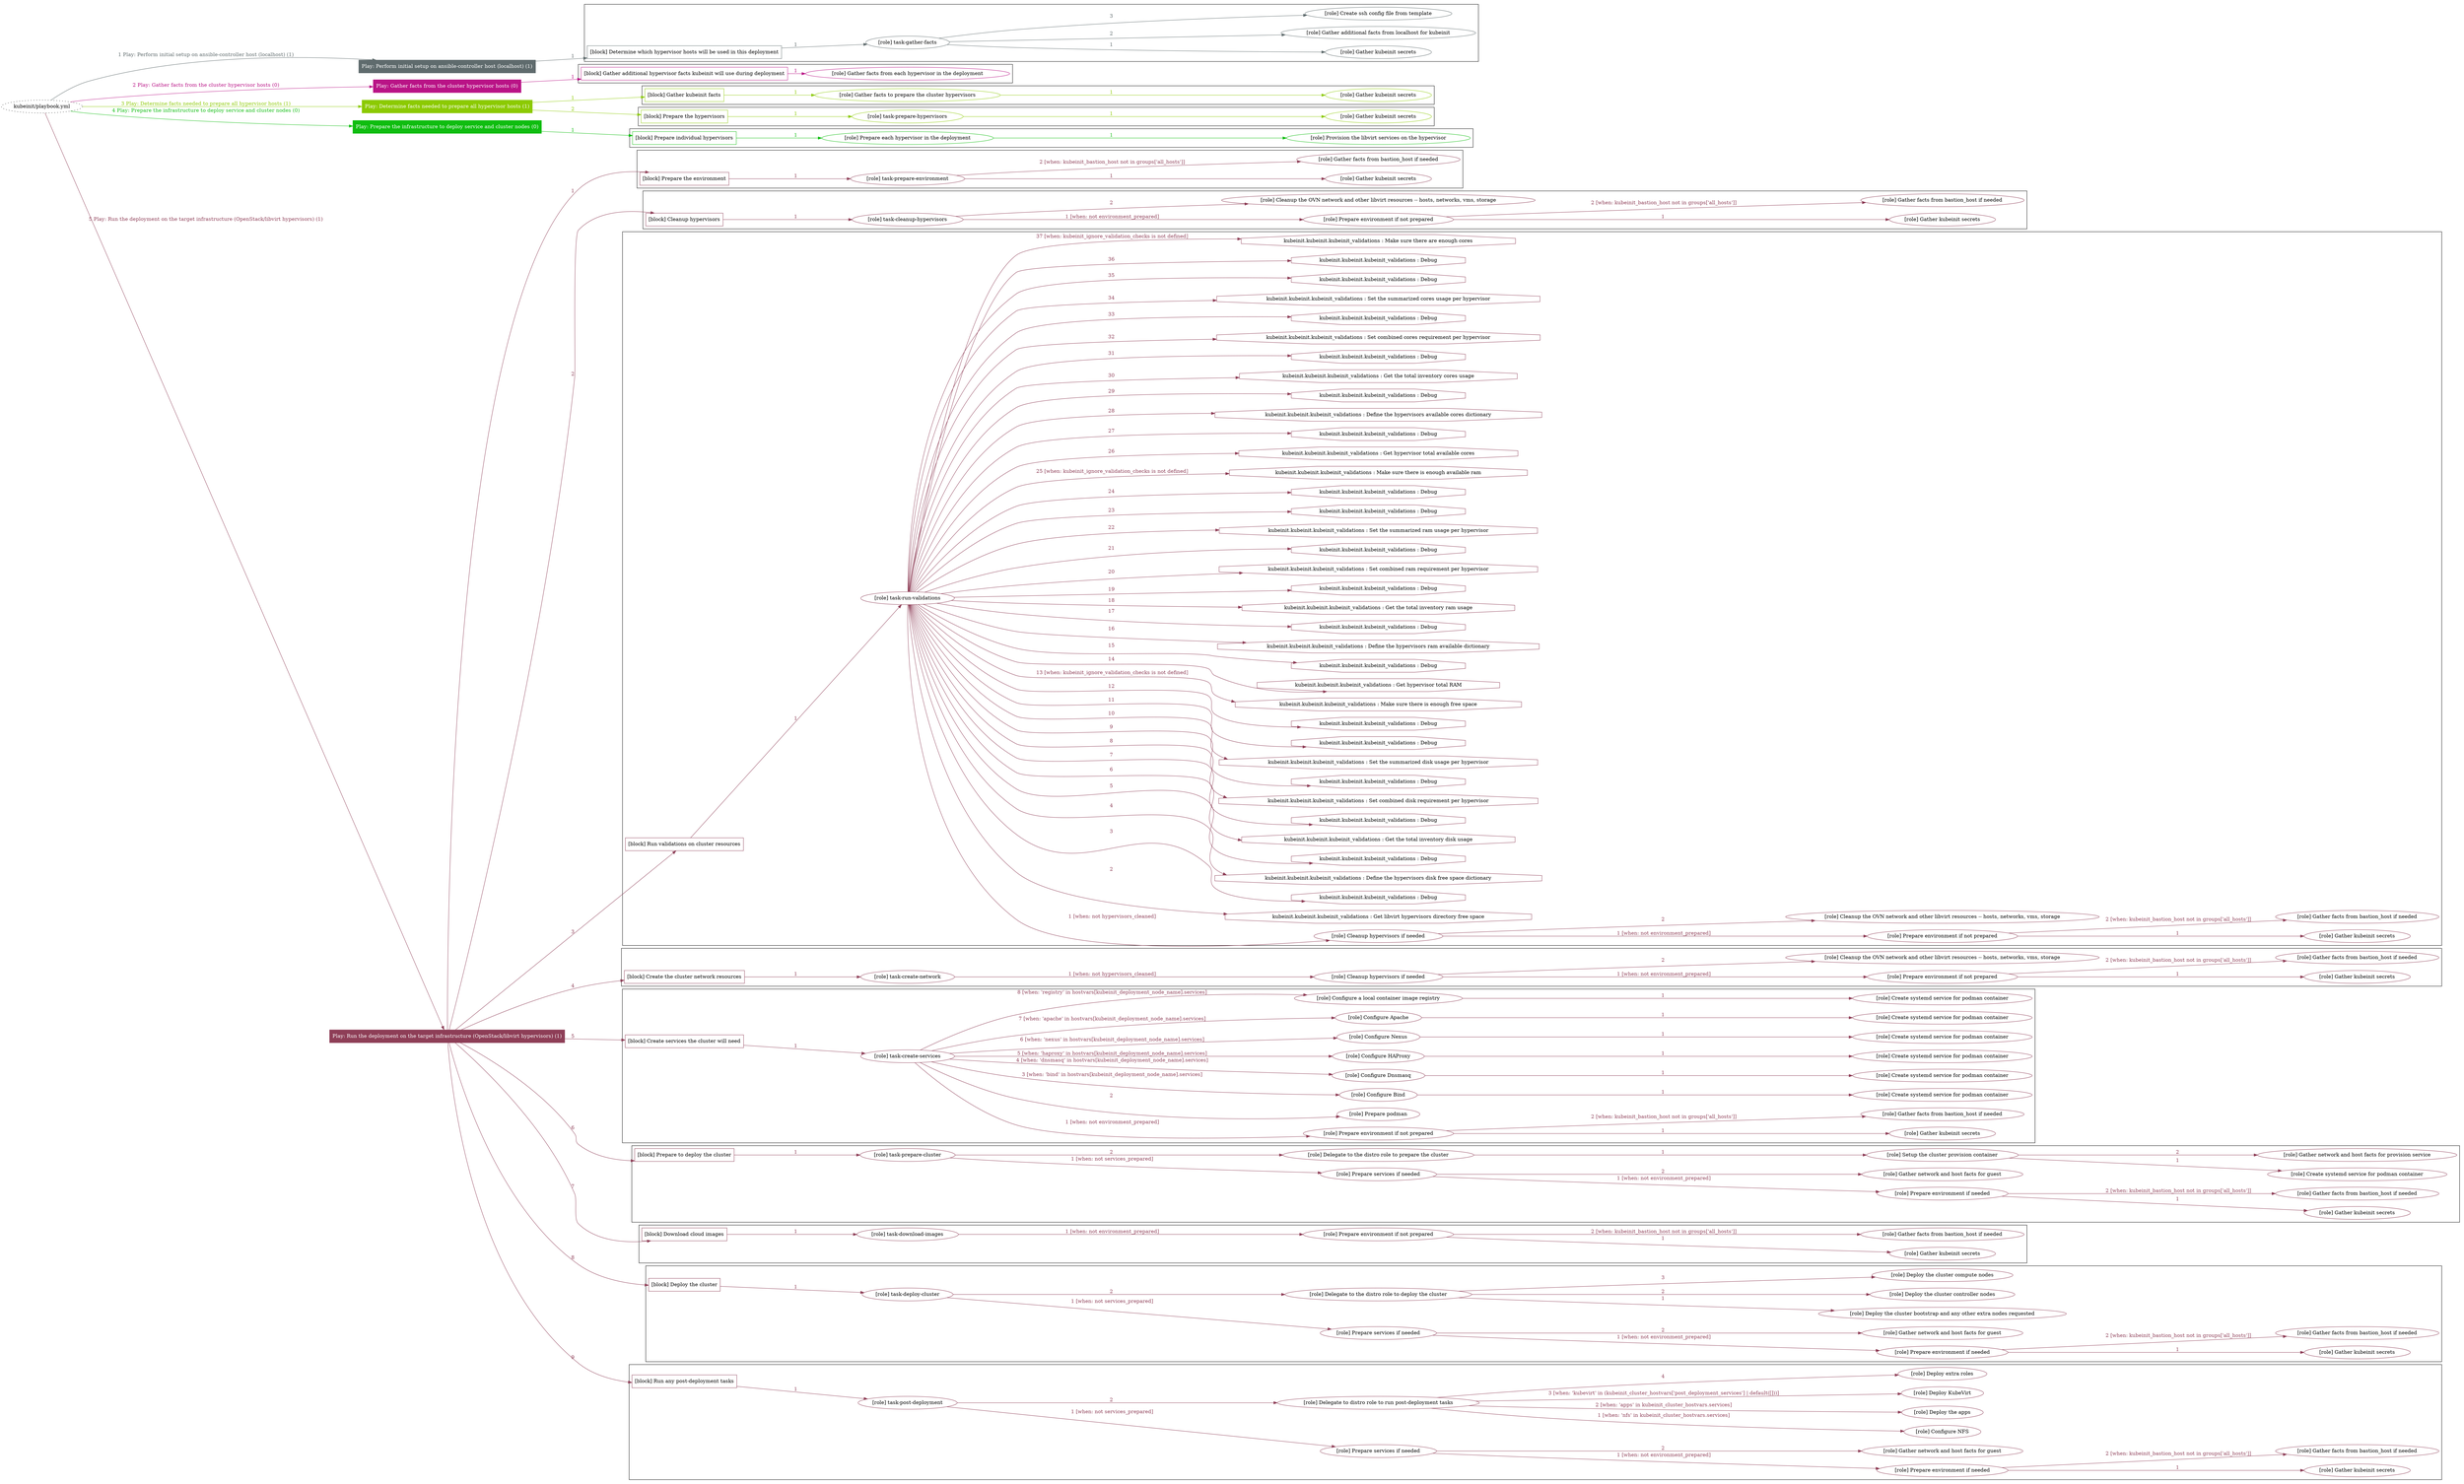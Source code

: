 digraph {
	graph [concentrate=true ordering=in rankdir=LR ratio=fill]
	edge [esep=5 sep=10]
	"kubeinit/playbook.yml" [URL="/home/runner/work/kubeinit/kubeinit/kubeinit/playbook.yml" id=playbook_2dd165bc style=dotted]
	"kubeinit/playbook.yml" -> play_09be34d1 [label="1 Play: Perform initial setup on ansible-controller host (localhost) (1)" color="#5f6b6d" fontcolor="#5f6b6d" id=edge_play_09be34d1 labeltooltip="1 Play: Perform initial setup on ansible-controller host (localhost) (1)" tooltip="1 Play: Perform initial setup on ansible-controller host (localhost) (1)"]
	subgraph "Play: Perform initial setup on ansible-controller host (localhost) (1)" {
		play_09be34d1 [label="Play: Perform initial setup on ansible-controller host (localhost) (1)" URL="/home/runner/work/kubeinit/kubeinit/kubeinit/playbook.yml" color="#5f6b6d" fontcolor="#ffffff" id=play_09be34d1 shape=box style=filled tooltip=localhost]
		play_09be34d1 -> block_0e9e6bdc [label=1 color="#5f6b6d" fontcolor="#5f6b6d" id=edge_block_0e9e6bdc labeltooltip=1 tooltip=1]
		subgraph cluster_block_0e9e6bdc {
			block_0e9e6bdc [label="[block] Determine which hypervisor hosts will be used in this deployment" URL="/home/runner/work/kubeinit/kubeinit/kubeinit/playbook.yml" color="#5f6b6d" id=block_0e9e6bdc labeltooltip="Determine which hypervisor hosts will be used in this deployment" shape=box tooltip="Determine which hypervisor hosts will be used in this deployment"]
			block_0e9e6bdc -> role_71e6587d [label="1 " color="#5f6b6d" fontcolor="#5f6b6d" id=edge_role_71e6587d labeltooltip="1 " tooltip="1 "]
			subgraph "task-gather-facts" {
				role_71e6587d [label="[role] task-gather-facts" URL="/home/runner/work/kubeinit/kubeinit/kubeinit/playbook.yml" color="#5f6b6d" id=role_71e6587d tooltip="task-gather-facts"]
				role_71e6587d -> role_fed2405b [label="1 " color="#5f6b6d" fontcolor="#5f6b6d" id=edge_role_fed2405b labeltooltip="1 " tooltip="1 "]
				subgraph "Gather kubeinit secrets" {
					role_fed2405b [label="[role] Gather kubeinit secrets" URL="/home/runner/.ansible/collections/ansible_collections/kubeinit/kubeinit/roles/kubeinit_prepare/tasks/build_hypervisors_group.yml" color="#5f6b6d" id=role_fed2405b tooltip="Gather kubeinit secrets"]
				}
				role_71e6587d -> role_7e1f560c [label="2 " color="#5f6b6d" fontcolor="#5f6b6d" id=edge_role_7e1f560c labeltooltip="2 " tooltip="2 "]
				subgraph "Gather additional facts from localhost for kubeinit" {
					role_7e1f560c [label="[role] Gather additional facts from localhost for kubeinit" URL="/home/runner/.ansible/collections/ansible_collections/kubeinit/kubeinit/roles/kubeinit_prepare/tasks/build_hypervisors_group.yml" color="#5f6b6d" id=role_7e1f560c tooltip="Gather additional facts from localhost for kubeinit"]
				}
				role_71e6587d -> role_efa4bb7e [label="3 " color="#5f6b6d" fontcolor="#5f6b6d" id=edge_role_efa4bb7e labeltooltip="3 " tooltip="3 "]
				subgraph "Create ssh config file from template" {
					role_efa4bb7e [label="[role] Create ssh config file from template" URL="/home/runner/.ansible/collections/ansible_collections/kubeinit/kubeinit/roles/kubeinit_prepare/tasks/build_hypervisors_group.yml" color="#5f6b6d" id=role_efa4bb7e tooltip="Create ssh config file from template"]
				}
			}
		}
	}
	"kubeinit/playbook.yml" -> play_f27491b9 [label="2 Play: Gather facts from the cluster hypervisor hosts (0)" color="#b91386" fontcolor="#b91386" id=edge_play_f27491b9 labeltooltip="2 Play: Gather facts from the cluster hypervisor hosts (0)" tooltip="2 Play: Gather facts from the cluster hypervisor hosts (0)"]
	subgraph "Play: Gather facts from the cluster hypervisor hosts (0)" {
		play_f27491b9 [label="Play: Gather facts from the cluster hypervisor hosts (0)" URL="/home/runner/work/kubeinit/kubeinit/kubeinit/playbook.yml" color="#b91386" fontcolor="#ffffff" id=play_f27491b9 shape=box style=filled tooltip="Play: Gather facts from the cluster hypervisor hosts (0)"]
		play_f27491b9 -> block_2085ba77 [label=1 color="#b91386" fontcolor="#b91386" id=edge_block_2085ba77 labeltooltip=1 tooltip=1]
		subgraph cluster_block_2085ba77 {
			block_2085ba77 [label="[block] Gather additional hypervisor facts kubeinit will use during deployment" URL="/home/runner/work/kubeinit/kubeinit/kubeinit/playbook.yml" color="#b91386" id=block_2085ba77 labeltooltip="Gather additional hypervisor facts kubeinit will use during deployment" shape=box tooltip="Gather additional hypervisor facts kubeinit will use during deployment"]
			block_2085ba77 -> role_a76f715f [label="1 " color="#b91386" fontcolor="#b91386" id=edge_role_a76f715f labeltooltip="1 " tooltip="1 "]
			subgraph "Gather facts from each hypervisor in the deployment" {
				role_a76f715f [label="[role] Gather facts from each hypervisor in the deployment" URL="/home/runner/work/kubeinit/kubeinit/kubeinit/playbook.yml" color="#b91386" id=role_a76f715f tooltip="Gather facts from each hypervisor in the deployment"]
			}
		}
	}
	"kubeinit/playbook.yml" -> play_a1632e14 [label="3 Play: Determine facts needed to prepare all hypervisor hosts (1)" color="#8cca02" fontcolor="#8cca02" id=edge_play_a1632e14 labeltooltip="3 Play: Determine facts needed to prepare all hypervisor hosts (1)" tooltip="3 Play: Determine facts needed to prepare all hypervisor hosts (1)"]
	subgraph "Play: Determine facts needed to prepare all hypervisor hosts (1)" {
		play_a1632e14 [label="Play: Determine facts needed to prepare all hypervisor hosts (1)" URL="/home/runner/work/kubeinit/kubeinit/kubeinit/playbook.yml" color="#8cca02" fontcolor="#ffffff" id=play_a1632e14 shape=box style=filled tooltip=localhost]
		play_a1632e14 -> block_c61131c4 [label=1 color="#8cca02" fontcolor="#8cca02" id=edge_block_c61131c4 labeltooltip=1 tooltip=1]
		subgraph cluster_block_c61131c4 {
			block_c61131c4 [label="[block] Gather kubeinit facts" URL="/home/runner/work/kubeinit/kubeinit/kubeinit/playbook.yml" color="#8cca02" id=block_c61131c4 labeltooltip="Gather kubeinit facts" shape=box tooltip="Gather kubeinit facts"]
			block_c61131c4 -> role_c1a4edc5 [label="1 " color="#8cca02" fontcolor="#8cca02" id=edge_role_c1a4edc5 labeltooltip="1 " tooltip="1 "]
			subgraph "Gather facts to prepare the cluster hypervisors" {
				role_c1a4edc5 [label="[role] Gather facts to prepare the cluster hypervisors" URL="/home/runner/work/kubeinit/kubeinit/kubeinit/playbook.yml" color="#8cca02" id=role_c1a4edc5 tooltip="Gather facts to prepare the cluster hypervisors"]
				role_c1a4edc5 -> role_f76a4d64 [label="1 " color="#8cca02" fontcolor="#8cca02" id=edge_role_f76a4d64 labeltooltip="1 " tooltip="1 "]
				subgraph "Gather kubeinit secrets" {
					role_f76a4d64 [label="[role] Gather kubeinit secrets" URL="/home/runner/.ansible/collections/ansible_collections/kubeinit/kubeinit/roles/kubeinit_prepare/tasks/gather_kubeinit_facts.yml" color="#8cca02" id=role_f76a4d64 tooltip="Gather kubeinit secrets"]
				}
			}
		}
		play_a1632e14 -> block_3e8dec78 [label=2 color="#8cca02" fontcolor="#8cca02" id=edge_block_3e8dec78 labeltooltip=2 tooltip=2]
		subgraph cluster_block_3e8dec78 {
			block_3e8dec78 [label="[block] Prepare the hypervisors" URL="/home/runner/work/kubeinit/kubeinit/kubeinit/playbook.yml" color="#8cca02" id=block_3e8dec78 labeltooltip="Prepare the hypervisors" shape=box tooltip="Prepare the hypervisors"]
			block_3e8dec78 -> role_c7f32091 [label="1 " color="#8cca02" fontcolor="#8cca02" id=edge_role_c7f32091 labeltooltip="1 " tooltip="1 "]
			subgraph "task-prepare-hypervisors" {
				role_c7f32091 [label="[role] task-prepare-hypervisors" URL="/home/runner/work/kubeinit/kubeinit/kubeinit/playbook.yml" color="#8cca02" id=role_c7f32091 tooltip="task-prepare-hypervisors"]
				role_c7f32091 -> role_0d1cd68d [label="1 " color="#8cca02" fontcolor="#8cca02" id=edge_role_0d1cd68d labeltooltip="1 " tooltip="1 "]
				subgraph "Gather kubeinit secrets" {
					role_0d1cd68d [label="[role] Gather kubeinit secrets" URL="/home/runner/.ansible/collections/ansible_collections/kubeinit/kubeinit/roles/kubeinit_prepare/tasks/gather_kubeinit_facts.yml" color="#8cca02" id=role_0d1cd68d tooltip="Gather kubeinit secrets"]
				}
			}
		}
	}
	"kubeinit/playbook.yml" -> play_10425934 [label="4 Play: Prepare the infrastructure to deploy service and cluster nodes (0)" color="#0fbd10" fontcolor="#0fbd10" id=edge_play_10425934 labeltooltip="4 Play: Prepare the infrastructure to deploy service and cluster nodes (0)" tooltip="4 Play: Prepare the infrastructure to deploy service and cluster nodes (0)"]
	subgraph "Play: Prepare the infrastructure to deploy service and cluster nodes (0)" {
		play_10425934 [label="Play: Prepare the infrastructure to deploy service and cluster nodes (0)" URL="/home/runner/work/kubeinit/kubeinit/kubeinit/playbook.yml" color="#0fbd10" fontcolor="#ffffff" id=play_10425934 shape=box style=filled tooltip="Play: Prepare the infrastructure to deploy service and cluster nodes (0)"]
		play_10425934 -> block_32609ee1 [label=1 color="#0fbd10" fontcolor="#0fbd10" id=edge_block_32609ee1 labeltooltip=1 tooltip=1]
		subgraph cluster_block_32609ee1 {
			block_32609ee1 [label="[block] Prepare individual hypervisors" URL="/home/runner/work/kubeinit/kubeinit/kubeinit/playbook.yml" color="#0fbd10" id=block_32609ee1 labeltooltip="Prepare individual hypervisors" shape=box tooltip="Prepare individual hypervisors"]
			block_32609ee1 -> role_9743de50 [label="1 " color="#0fbd10" fontcolor="#0fbd10" id=edge_role_9743de50 labeltooltip="1 " tooltip="1 "]
			subgraph "Prepare each hypervisor in the deployment" {
				role_9743de50 [label="[role] Prepare each hypervisor in the deployment" URL="/home/runner/work/kubeinit/kubeinit/kubeinit/playbook.yml" color="#0fbd10" id=role_9743de50 tooltip="Prepare each hypervisor in the deployment"]
				role_9743de50 -> role_3d0dd1fd [label="1 " color="#0fbd10" fontcolor="#0fbd10" id=edge_role_3d0dd1fd labeltooltip="1 " tooltip="1 "]
				subgraph "Provision the libvirt services on the hypervisor" {
					role_3d0dd1fd [label="[role] Provision the libvirt services on the hypervisor" URL="/home/runner/.ansible/collections/ansible_collections/kubeinit/kubeinit/roles/kubeinit_prepare/tasks/prepare_hypervisor.yml" color="#0fbd10" id=role_3d0dd1fd tooltip="Provision the libvirt services on the hypervisor"]
				}
			}
		}
	}
	"kubeinit/playbook.yml" -> play_c88c1103 [label="5 Play: Run the deployment on the target infrastructure (OpenStack/libvirt hypervisors) (1)" color="#8e3e57" fontcolor="#8e3e57" id=edge_play_c88c1103 labeltooltip="5 Play: Run the deployment on the target infrastructure (OpenStack/libvirt hypervisors) (1)" tooltip="5 Play: Run the deployment on the target infrastructure (OpenStack/libvirt hypervisors) (1)"]
	subgraph "Play: Run the deployment on the target infrastructure (OpenStack/libvirt hypervisors) (1)" {
		play_c88c1103 [label="Play: Run the deployment on the target infrastructure (OpenStack/libvirt hypervisors) (1)" URL="/home/runner/work/kubeinit/kubeinit/kubeinit/playbook.yml" color="#8e3e57" fontcolor="#ffffff" id=play_c88c1103 shape=box style=filled tooltip=localhost]
		play_c88c1103 -> block_6150af57 [label=1 color="#8e3e57" fontcolor="#8e3e57" id=edge_block_6150af57 labeltooltip=1 tooltip=1]
		subgraph cluster_block_6150af57 {
			block_6150af57 [label="[block] Prepare the environment" URL="/home/runner/work/kubeinit/kubeinit/kubeinit/playbook.yml" color="#8e3e57" id=block_6150af57 labeltooltip="Prepare the environment" shape=box tooltip="Prepare the environment"]
			block_6150af57 -> role_ee9f3530 [label="1 " color="#8e3e57" fontcolor="#8e3e57" id=edge_role_ee9f3530 labeltooltip="1 " tooltip="1 "]
			subgraph "task-prepare-environment" {
				role_ee9f3530 [label="[role] task-prepare-environment" URL="/home/runner/work/kubeinit/kubeinit/kubeinit/playbook.yml" color="#8e3e57" id=role_ee9f3530 tooltip="task-prepare-environment"]
				role_ee9f3530 -> role_c99d2a27 [label="1 " color="#8e3e57" fontcolor="#8e3e57" id=edge_role_c99d2a27 labeltooltip="1 " tooltip="1 "]
				subgraph "Gather kubeinit secrets" {
					role_c99d2a27 [label="[role] Gather kubeinit secrets" URL="/home/runner/.ansible/collections/ansible_collections/kubeinit/kubeinit/roles/kubeinit_prepare/tasks/gather_kubeinit_facts.yml" color="#8e3e57" id=role_c99d2a27 tooltip="Gather kubeinit secrets"]
				}
				role_ee9f3530 -> role_438f6112 [label="2 [when: kubeinit_bastion_host not in groups['all_hosts']]" color="#8e3e57" fontcolor="#8e3e57" id=edge_role_438f6112 labeltooltip="2 [when: kubeinit_bastion_host not in groups['all_hosts']]" tooltip="2 [when: kubeinit_bastion_host not in groups['all_hosts']]"]
				subgraph "Gather facts from bastion_host if needed" {
					role_438f6112 [label="[role] Gather facts from bastion_host if needed" URL="/home/runner/.ansible/collections/ansible_collections/kubeinit/kubeinit/roles/kubeinit_prepare/tasks/main.yml" color="#8e3e57" id=role_438f6112 tooltip="Gather facts from bastion_host if needed"]
				}
			}
		}
		play_c88c1103 -> block_8f39f06d [label=2 color="#8e3e57" fontcolor="#8e3e57" id=edge_block_8f39f06d labeltooltip=2 tooltip=2]
		subgraph cluster_block_8f39f06d {
			block_8f39f06d [label="[block] Cleanup hypervisors" URL="/home/runner/work/kubeinit/kubeinit/kubeinit/playbook.yml" color="#8e3e57" id=block_8f39f06d labeltooltip="Cleanup hypervisors" shape=box tooltip="Cleanup hypervisors"]
			block_8f39f06d -> role_6ffa3ef0 [label="1 " color="#8e3e57" fontcolor="#8e3e57" id=edge_role_6ffa3ef0 labeltooltip="1 " tooltip="1 "]
			subgraph "task-cleanup-hypervisors" {
				role_6ffa3ef0 [label="[role] task-cleanup-hypervisors" URL="/home/runner/work/kubeinit/kubeinit/kubeinit/playbook.yml" color="#8e3e57" id=role_6ffa3ef0 tooltip="task-cleanup-hypervisors"]
				role_6ffa3ef0 -> role_68b4a76c [label="1 [when: not environment_prepared]" color="#8e3e57" fontcolor="#8e3e57" id=edge_role_68b4a76c labeltooltip="1 [when: not environment_prepared]" tooltip="1 [when: not environment_prepared]"]
				subgraph "Prepare environment if not prepared" {
					role_68b4a76c [label="[role] Prepare environment if not prepared" URL="/home/runner/.ansible/collections/ansible_collections/kubeinit/kubeinit/roles/kubeinit_libvirt/tasks/cleanup_hypervisors.yml" color="#8e3e57" id=role_68b4a76c tooltip="Prepare environment if not prepared"]
					role_68b4a76c -> role_0b345853 [label="1 " color="#8e3e57" fontcolor="#8e3e57" id=edge_role_0b345853 labeltooltip="1 " tooltip="1 "]
					subgraph "Gather kubeinit secrets" {
						role_0b345853 [label="[role] Gather kubeinit secrets" URL="/home/runner/.ansible/collections/ansible_collections/kubeinit/kubeinit/roles/kubeinit_prepare/tasks/gather_kubeinit_facts.yml" color="#8e3e57" id=role_0b345853 tooltip="Gather kubeinit secrets"]
					}
					role_68b4a76c -> role_98a6207f [label="2 [when: kubeinit_bastion_host not in groups['all_hosts']]" color="#8e3e57" fontcolor="#8e3e57" id=edge_role_98a6207f labeltooltip="2 [when: kubeinit_bastion_host not in groups['all_hosts']]" tooltip="2 [when: kubeinit_bastion_host not in groups['all_hosts']]"]
					subgraph "Gather facts from bastion_host if needed" {
						role_98a6207f [label="[role] Gather facts from bastion_host if needed" URL="/home/runner/.ansible/collections/ansible_collections/kubeinit/kubeinit/roles/kubeinit_prepare/tasks/main.yml" color="#8e3e57" id=role_98a6207f tooltip="Gather facts from bastion_host if needed"]
					}
				}
				role_6ffa3ef0 -> role_9013a746 [label="2 " color="#8e3e57" fontcolor="#8e3e57" id=edge_role_9013a746 labeltooltip="2 " tooltip="2 "]
				subgraph "Cleanup the OVN network and other libvirt resources -- hosts, networks, vms, storage" {
					role_9013a746 [label="[role] Cleanup the OVN network and other libvirt resources -- hosts, networks, vms, storage" URL="/home/runner/.ansible/collections/ansible_collections/kubeinit/kubeinit/roles/kubeinit_libvirt/tasks/cleanup_hypervisors.yml" color="#8e3e57" id=role_9013a746 tooltip="Cleanup the OVN network and other libvirt resources -- hosts, networks, vms, storage"]
				}
			}
		}
		play_c88c1103 -> block_5d18aa8c [label=3 color="#8e3e57" fontcolor="#8e3e57" id=edge_block_5d18aa8c labeltooltip=3 tooltip=3]
		subgraph cluster_block_5d18aa8c {
			block_5d18aa8c [label="[block] Run validations on cluster resources" URL="/home/runner/work/kubeinit/kubeinit/kubeinit/playbook.yml" color="#8e3e57" id=block_5d18aa8c labeltooltip="Run validations on cluster resources" shape=box tooltip="Run validations on cluster resources"]
			block_5d18aa8c -> role_58a43db2 [label="1 " color="#8e3e57" fontcolor="#8e3e57" id=edge_role_58a43db2 labeltooltip="1 " tooltip="1 "]
			subgraph "task-run-validations" {
				role_58a43db2 [label="[role] task-run-validations" URL="/home/runner/work/kubeinit/kubeinit/kubeinit/playbook.yml" color="#8e3e57" id=role_58a43db2 tooltip="task-run-validations"]
				role_58a43db2 -> role_be3f2d24 [label="1 [when: not hypervisors_cleaned]" color="#8e3e57" fontcolor="#8e3e57" id=edge_role_be3f2d24 labeltooltip="1 [when: not hypervisors_cleaned]" tooltip="1 [when: not hypervisors_cleaned]"]
				subgraph "Cleanup hypervisors if needed" {
					role_be3f2d24 [label="[role] Cleanup hypervisors if needed" URL="/home/runner/.ansible/collections/ansible_collections/kubeinit/kubeinit/roles/kubeinit_validations/tasks/main.yml" color="#8e3e57" id=role_be3f2d24 tooltip="Cleanup hypervisors if needed"]
					role_be3f2d24 -> role_ed138579 [label="1 [when: not environment_prepared]" color="#8e3e57" fontcolor="#8e3e57" id=edge_role_ed138579 labeltooltip="1 [when: not environment_prepared]" tooltip="1 [when: not environment_prepared]"]
					subgraph "Prepare environment if not prepared" {
						role_ed138579 [label="[role] Prepare environment if not prepared" URL="/home/runner/.ansible/collections/ansible_collections/kubeinit/kubeinit/roles/kubeinit_libvirt/tasks/cleanup_hypervisors.yml" color="#8e3e57" id=role_ed138579 tooltip="Prepare environment if not prepared"]
						role_ed138579 -> role_f0af697e [label="1 " color="#8e3e57" fontcolor="#8e3e57" id=edge_role_f0af697e labeltooltip="1 " tooltip="1 "]
						subgraph "Gather kubeinit secrets" {
							role_f0af697e [label="[role] Gather kubeinit secrets" URL="/home/runner/.ansible/collections/ansible_collections/kubeinit/kubeinit/roles/kubeinit_prepare/tasks/gather_kubeinit_facts.yml" color="#8e3e57" id=role_f0af697e tooltip="Gather kubeinit secrets"]
						}
						role_ed138579 -> role_a8eac2be [label="2 [when: kubeinit_bastion_host not in groups['all_hosts']]" color="#8e3e57" fontcolor="#8e3e57" id=edge_role_a8eac2be labeltooltip="2 [when: kubeinit_bastion_host not in groups['all_hosts']]" tooltip="2 [when: kubeinit_bastion_host not in groups['all_hosts']]"]
						subgraph "Gather facts from bastion_host if needed" {
							role_a8eac2be [label="[role] Gather facts from bastion_host if needed" URL="/home/runner/.ansible/collections/ansible_collections/kubeinit/kubeinit/roles/kubeinit_prepare/tasks/main.yml" color="#8e3e57" id=role_a8eac2be tooltip="Gather facts from bastion_host if needed"]
						}
					}
					role_be3f2d24 -> role_e8ee340f [label="2 " color="#8e3e57" fontcolor="#8e3e57" id=edge_role_e8ee340f labeltooltip="2 " tooltip="2 "]
					subgraph "Cleanup the OVN network and other libvirt resources -- hosts, networks, vms, storage" {
						role_e8ee340f [label="[role] Cleanup the OVN network and other libvirt resources -- hosts, networks, vms, storage" URL="/home/runner/.ansible/collections/ansible_collections/kubeinit/kubeinit/roles/kubeinit_libvirt/tasks/cleanup_hypervisors.yml" color="#8e3e57" id=role_e8ee340f tooltip="Cleanup the OVN network and other libvirt resources -- hosts, networks, vms, storage"]
					}
				}
				task_c7a0b4c3 [label="kubeinit.kubeinit.kubeinit_validations : Get libvirt hypervisors directory free space" URL="/home/runner/.ansible/collections/ansible_collections/kubeinit/kubeinit/roles/kubeinit_validations/tasks/10_libvirt_free_space.yml" color="#8e3e57" id=task_c7a0b4c3 shape=octagon tooltip="kubeinit.kubeinit.kubeinit_validations : Get libvirt hypervisors directory free space"]
				role_58a43db2 -> task_c7a0b4c3 [label="2 " color="#8e3e57" fontcolor="#8e3e57" id=edge_task_c7a0b4c3 labeltooltip="2 " tooltip="2 "]
				task_632dc47c [label="kubeinit.kubeinit.kubeinit_validations : Debug" URL="/home/runner/.ansible/collections/ansible_collections/kubeinit/kubeinit/roles/kubeinit_validations/tasks/10_libvirt_free_space.yml" color="#8e3e57" id=task_632dc47c shape=octagon tooltip="kubeinit.kubeinit.kubeinit_validations : Debug"]
				role_58a43db2 -> task_632dc47c [label="3 " color="#8e3e57" fontcolor="#8e3e57" id=edge_task_632dc47c labeltooltip="3 " tooltip="3 "]
				task_3a36aa00 [label="kubeinit.kubeinit.kubeinit_validations : Define the hypervisors disk free space dictionary" URL="/home/runner/.ansible/collections/ansible_collections/kubeinit/kubeinit/roles/kubeinit_validations/tasks/10_libvirt_free_space.yml" color="#8e3e57" id=task_3a36aa00 shape=octagon tooltip="kubeinit.kubeinit.kubeinit_validations : Define the hypervisors disk free space dictionary"]
				role_58a43db2 -> task_3a36aa00 [label="4 " color="#8e3e57" fontcolor="#8e3e57" id=edge_task_3a36aa00 labeltooltip="4 " tooltip="4 "]
				task_eb152875 [label="kubeinit.kubeinit.kubeinit_validations : Debug" URL="/home/runner/.ansible/collections/ansible_collections/kubeinit/kubeinit/roles/kubeinit_validations/tasks/10_libvirt_free_space.yml" color="#8e3e57" id=task_eb152875 shape=octagon tooltip="kubeinit.kubeinit.kubeinit_validations : Debug"]
				role_58a43db2 -> task_eb152875 [label="5 " color="#8e3e57" fontcolor="#8e3e57" id=edge_task_eb152875 labeltooltip="5 " tooltip="5 "]
				task_e4bef6bd [label="kubeinit.kubeinit.kubeinit_validations : Get the total inventory disk usage" URL="/home/runner/.ansible/collections/ansible_collections/kubeinit/kubeinit/roles/kubeinit_validations/tasks/10_libvirt_free_space.yml" color="#8e3e57" id=task_e4bef6bd shape=octagon tooltip="kubeinit.kubeinit.kubeinit_validations : Get the total inventory disk usage"]
				role_58a43db2 -> task_e4bef6bd [label="6 " color="#8e3e57" fontcolor="#8e3e57" id=edge_task_e4bef6bd labeltooltip="6 " tooltip="6 "]
				task_d09773a5 [label="kubeinit.kubeinit.kubeinit_validations : Debug" URL="/home/runner/.ansible/collections/ansible_collections/kubeinit/kubeinit/roles/kubeinit_validations/tasks/10_libvirt_free_space.yml" color="#8e3e57" id=task_d09773a5 shape=octagon tooltip="kubeinit.kubeinit.kubeinit_validations : Debug"]
				role_58a43db2 -> task_d09773a5 [label="7 " color="#8e3e57" fontcolor="#8e3e57" id=edge_task_d09773a5 labeltooltip="7 " tooltip="7 "]
				task_df7ec660 [label="kubeinit.kubeinit.kubeinit_validations : Set combined disk requirement per hypervisor" URL="/home/runner/.ansible/collections/ansible_collections/kubeinit/kubeinit/roles/kubeinit_validations/tasks/10_libvirt_free_space.yml" color="#8e3e57" id=task_df7ec660 shape=octagon tooltip="kubeinit.kubeinit.kubeinit_validations : Set combined disk requirement per hypervisor"]
				role_58a43db2 -> task_df7ec660 [label="8 " color="#8e3e57" fontcolor="#8e3e57" id=edge_task_df7ec660 labeltooltip="8 " tooltip="8 "]
				task_03db893f [label="kubeinit.kubeinit.kubeinit_validations : Debug" URL="/home/runner/.ansible/collections/ansible_collections/kubeinit/kubeinit/roles/kubeinit_validations/tasks/10_libvirt_free_space.yml" color="#8e3e57" id=task_03db893f shape=octagon tooltip="kubeinit.kubeinit.kubeinit_validations : Debug"]
				role_58a43db2 -> task_03db893f [label="9 " color="#8e3e57" fontcolor="#8e3e57" id=edge_task_03db893f labeltooltip="9 " tooltip="9 "]
				task_91af9466 [label="kubeinit.kubeinit.kubeinit_validations : Set the summarized disk usage per hypervisor" URL="/home/runner/.ansible/collections/ansible_collections/kubeinit/kubeinit/roles/kubeinit_validations/tasks/10_libvirt_free_space.yml" color="#8e3e57" id=task_91af9466 shape=octagon tooltip="kubeinit.kubeinit.kubeinit_validations : Set the summarized disk usage per hypervisor"]
				role_58a43db2 -> task_91af9466 [label="10 " color="#8e3e57" fontcolor="#8e3e57" id=edge_task_91af9466 labeltooltip="10 " tooltip="10 "]
				task_f3d85abe [label="kubeinit.kubeinit.kubeinit_validations : Debug" URL="/home/runner/.ansible/collections/ansible_collections/kubeinit/kubeinit/roles/kubeinit_validations/tasks/10_libvirt_free_space.yml" color="#8e3e57" id=task_f3d85abe shape=octagon tooltip="kubeinit.kubeinit.kubeinit_validations : Debug"]
				role_58a43db2 -> task_f3d85abe [label="11 " color="#8e3e57" fontcolor="#8e3e57" id=edge_task_f3d85abe labeltooltip="11 " tooltip="11 "]
				task_4801b6bc [label="kubeinit.kubeinit.kubeinit_validations : Debug" URL="/home/runner/.ansible/collections/ansible_collections/kubeinit/kubeinit/roles/kubeinit_validations/tasks/10_libvirt_free_space.yml" color="#8e3e57" id=task_4801b6bc shape=octagon tooltip="kubeinit.kubeinit.kubeinit_validations : Debug"]
				role_58a43db2 -> task_4801b6bc [label="12 " color="#8e3e57" fontcolor="#8e3e57" id=edge_task_4801b6bc labeltooltip="12 " tooltip="12 "]
				task_4c8720aa [label="kubeinit.kubeinit.kubeinit_validations : Make sure there is enough free space" URL="/home/runner/.ansible/collections/ansible_collections/kubeinit/kubeinit/roles/kubeinit_validations/tasks/10_libvirt_free_space.yml" color="#8e3e57" id=task_4c8720aa shape=octagon tooltip="kubeinit.kubeinit.kubeinit_validations : Make sure there is enough free space"]
				role_58a43db2 -> task_4c8720aa [label="13 [when: kubeinit_ignore_validation_checks is not defined]" color="#8e3e57" fontcolor="#8e3e57" id=edge_task_4c8720aa labeltooltip="13 [when: kubeinit_ignore_validation_checks is not defined]" tooltip="13 [when: kubeinit_ignore_validation_checks is not defined]"]
				task_fd56cfc2 [label="kubeinit.kubeinit.kubeinit_validations : Get hypervisor total RAM" URL="/home/runner/.ansible/collections/ansible_collections/kubeinit/kubeinit/roles/kubeinit_validations/tasks/20_libvirt_available_ram.yml" color="#8e3e57" id=task_fd56cfc2 shape=octagon tooltip="kubeinit.kubeinit.kubeinit_validations : Get hypervisor total RAM"]
				role_58a43db2 -> task_fd56cfc2 [label="14 " color="#8e3e57" fontcolor="#8e3e57" id=edge_task_fd56cfc2 labeltooltip="14 " tooltip="14 "]
				task_00254fe4 [label="kubeinit.kubeinit.kubeinit_validations : Debug" URL="/home/runner/.ansible/collections/ansible_collections/kubeinit/kubeinit/roles/kubeinit_validations/tasks/20_libvirt_available_ram.yml" color="#8e3e57" id=task_00254fe4 shape=octagon tooltip="kubeinit.kubeinit.kubeinit_validations : Debug"]
				role_58a43db2 -> task_00254fe4 [label="15 " color="#8e3e57" fontcolor="#8e3e57" id=edge_task_00254fe4 labeltooltip="15 " tooltip="15 "]
				task_c5dbcd1c [label="kubeinit.kubeinit.kubeinit_validations : Define the hypervisors ram available dictionary" URL="/home/runner/.ansible/collections/ansible_collections/kubeinit/kubeinit/roles/kubeinit_validations/tasks/20_libvirt_available_ram.yml" color="#8e3e57" id=task_c5dbcd1c shape=octagon tooltip="kubeinit.kubeinit.kubeinit_validations : Define the hypervisors ram available dictionary"]
				role_58a43db2 -> task_c5dbcd1c [label="16 " color="#8e3e57" fontcolor="#8e3e57" id=edge_task_c5dbcd1c labeltooltip="16 " tooltip="16 "]
				task_00286b43 [label="kubeinit.kubeinit.kubeinit_validations : Debug" URL="/home/runner/.ansible/collections/ansible_collections/kubeinit/kubeinit/roles/kubeinit_validations/tasks/20_libvirt_available_ram.yml" color="#8e3e57" id=task_00286b43 shape=octagon tooltip="kubeinit.kubeinit.kubeinit_validations : Debug"]
				role_58a43db2 -> task_00286b43 [label="17 " color="#8e3e57" fontcolor="#8e3e57" id=edge_task_00286b43 labeltooltip="17 " tooltip="17 "]
				task_e55b9289 [label="kubeinit.kubeinit.kubeinit_validations : Get the total inventory ram usage" URL="/home/runner/.ansible/collections/ansible_collections/kubeinit/kubeinit/roles/kubeinit_validations/tasks/20_libvirt_available_ram.yml" color="#8e3e57" id=task_e55b9289 shape=octagon tooltip="kubeinit.kubeinit.kubeinit_validations : Get the total inventory ram usage"]
				role_58a43db2 -> task_e55b9289 [label="18 " color="#8e3e57" fontcolor="#8e3e57" id=edge_task_e55b9289 labeltooltip="18 " tooltip="18 "]
				task_14f77ef2 [label="kubeinit.kubeinit.kubeinit_validations : Debug" URL="/home/runner/.ansible/collections/ansible_collections/kubeinit/kubeinit/roles/kubeinit_validations/tasks/20_libvirt_available_ram.yml" color="#8e3e57" id=task_14f77ef2 shape=octagon tooltip="kubeinit.kubeinit.kubeinit_validations : Debug"]
				role_58a43db2 -> task_14f77ef2 [label="19 " color="#8e3e57" fontcolor="#8e3e57" id=edge_task_14f77ef2 labeltooltip="19 " tooltip="19 "]
				task_de49907a [label="kubeinit.kubeinit.kubeinit_validations : Set combined ram requirement per hypervisor" URL="/home/runner/.ansible/collections/ansible_collections/kubeinit/kubeinit/roles/kubeinit_validations/tasks/20_libvirt_available_ram.yml" color="#8e3e57" id=task_de49907a shape=octagon tooltip="kubeinit.kubeinit.kubeinit_validations : Set combined ram requirement per hypervisor"]
				role_58a43db2 -> task_de49907a [label="20 " color="#8e3e57" fontcolor="#8e3e57" id=edge_task_de49907a labeltooltip="20 " tooltip="20 "]
				task_06fb8770 [label="kubeinit.kubeinit.kubeinit_validations : Debug" URL="/home/runner/.ansible/collections/ansible_collections/kubeinit/kubeinit/roles/kubeinit_validations/tasks/20_libvirt_available_ram.yml" color="#8e3e57" id=task_06fb8770 shape=octagon tooltip="kubeinit.kubeinit.kubeinit_validations : Debug"]
				role_58a43db2 -> task_06fb8770 [label="21 " color="#8e3e57" fontcolor="#8e3e57" id=edge_task_06fb8770 labeltooltip="21 " tooltip="21 "]
				task_7be27da2 [label="kubeinit.kubeinit.kubeinit_validations : Set the summarized ram usage per hypervisor" URL="/home/runner/.ansible/collections/ansible_collections/kubeinit/kubeinit/roles/kubeinit_validations/tasks/20_libvirt_available_ram.yml" color="#8e3e57" id=task_7be27da2 shape=octagon tooltip="kubeinit.kubeinit.kubeinit_validations : Set the summarized ram usage per hypervisor"]
				role_58a43db2 -> task_7be27da2 [label="22 " color="#8e3e57" fontcolor="#8e3e57" id=edge_task_7be27da2 labeltooltip="22 " tooltip="22 "]
				task_227dbab2 [label="kubeinit.kubeinit.kubeinit_validations : Debug" URL="/home/runner/.ansible/collections/ansible_collections/kubeinit/kubeinit/roles/kubeinit_validations/tasks/20_libvirt_available_ram.yml" color="#8e3e57" id=task_227dbab2 shape=octagon tooltip="kubeinit.kubeinit.kubeinit_validations : Debug"]
				role_58a43db2 -> task_227dbab2 [label="23 " color="#8e3e57" fontcolor="#8e3e57" id=edge_task_227dbab2 labeltooltip="23 " tooltip="23 "]
				task_2324be61 [label="kubeinit.kubeinit.kubeinit_validations : Debug" URL="/home/runner/.ansible/collections/ansible_collections/kubeinit/kubeinit/roles/kubeinit_validations/tasks/20_libvirt_available_ram.yml" color="#8e3e57" id=task_2324be61 shape=octagon tooltip="kubeinit.kubeinit.kubeinit_validations : Debug"]
				role_58a43db2 -> task_2324be61 [label="24 " color="#8e3e57" fontcolor="#8e3e57" id=edge_task_2324be61 labeltooltip="24 " tooltip="24 "]
				task_2d176ce2 [label="kubeinit.kubeinit.kubeinit_validations : Make sure there is enough available ram" URL="/home/runner/.ansible/collections/ansible_collections/kubeinit/kubeinit/roles/kubeinit_validations/tasks/20_libvirt_available_ram.yml" color="#8e3e57" id=task_2d176ce2 shape=octagon tooltip="kubeinit.kubeinit.kubeinit_validations : Make sure there is enough available ram"]
				role_58a43db2 -> task_2d176ce2 [label="25 [when: kubeinit_ignore_validation_checks is not defined]" color="#8e3e57" fontcolor="#8e3e57" id=edge_task_2d176ce2 labeltooltip="25 [when: kubeinit_ignore_validation_checks is not defined]" tooltip="25 [when: kubeinit_ignore_validation_checks is not defined]"]
				task_4a3e1c64 [label="kubeinit.kubeinit.kubeinit_validations : Get hypervisor total available cores" URL="/home/runner/.ansible/collections/ansible_collections/kubeinit/kubeinit/roles/kubeinit_validations/tasks/30_libvirt_check_cpu_cores.yml" color="#8e3e57" id=task_4a3e1c64 shape=octagon tooltip="kubeinit.kubeinit.kubeinit_validations : Get hypervisor total available cores"]
				role_58a43db2 -> task_4a3e1c64 [label="26 " color="#8e3e57" fontcolor="#8e3e57" id=edge_task_4a3e1c64 labeltooltip="26 " tooltip="26 "]
				task_849cfaae [label="kubeinit.kubeinit.kubeinit_validations : Debug" URL="/home/runner/.ansible/collections/ansible_collections/kubeinit/kubeinit/roles/kubeinit_validations/tasks/30_libvirt_check_cpu_cores.yml" color="#8e3e57" id=task_849cfaae shape=octagon tooltip="kubeinit.kubeinit.kubeinit_validations : Debug"]
				role_58a43db2 -> task_849cfaae [label="27 " color="#8e3e57" fontcolor="#8e3e57" id=edge_task_849cfaae labeltooltip="27 " tooltip="27 "]
				task_a6968d3e [label="kubeinit.kubeinit.kubeinit_validations : Define the hypervisors available cores dictionary" URL="/home/runner/.ansible/collections/ansible_collections/kubeinit/kubeinit/roles/kubeinit_validations/tasks/30_libvirt_check_cpu_cores.yml" color="#8e3e57" id=task_a6968d3e shape=octagon tooltip="kubeinit.kubeinit.kubeinit_validations : Define the hypervisors available cores dictionary"]
				role_58a43db2 -> task_a6968d3e [label="28 " color="#8e3e57" fontcolor="#8e3e57" id=edge_task_a6968d3e labeltooltip="28 " tooltip="28 "]
				task_788010e6 [label="kubeinit.kubeinit.kubeinit_validations : Debug" URL="/home/runner/.ansible/collections/ansible_collections/kubeinit/kubeinit/roles/kubeinit_validations/tasks/30_libvirt_check_cpu_cores.yml" color="#8e3e57" id=task_788010e6 shape=octagon tooltip="kubeinit.kubeinit.kubeinit_validations : Debug"]
				role_58a43db2 -> task_788010e6 [label="29 " color="#8e3e57" fontcolor="#8e3e57" id=edge_task_788010e6 labeltooltip="29 " tooltip="29 "]
				task_9c0a162a [label="kubeinit.kubeinit.kubeinit_validations : Get the total inventory cores usage" URL="/home/runner/.ansible/collections/ansible_collections/kubeinit/kubeinit/roles/kubeinit_validations/tasks/30_libvirt_check_cpu_cores.yml" color="#8e3e57" id=task_9c0a162a shape=octagon tooltip="kubeinit.kubeinit.kubeinit_validations : Get the total inventory cores usage"]
				role_58a43db2 -> task_9c0a162a [label="30 " color="#8e3e57" fontcolor="#8e3e57" id=edge_task_9c0a162a labeltooltip="30 " tooltip="30 "]
				task_c6e5fccc [label="kubeinit.kubeinit.kubeinit_validations : Debug" URL="/home/runner/.ansible/collections/ansible_collections/kubeinit/kubeinit/roles/kubeinit_validations/tasks/30_libvirt_check_cpu_cores.yml" color="#8e3e57" id=task_c6e5fccc shape=octagon tooltip="kubeinit.kubeinit.kubeinit_validations : Debug"]
				role_58a43db2 -> task_c6e5fccc [label="31 " color="#8e3e57" fontcolor="#8e3e57" id=edge_task_c6e5fccc labeltooltip="31 " tooltip="31 "]
				task_eeb5f2b6 [label="kubeinit.kubeinit.kubeinit_validations : Set combined cores requirement per hypervisor" URL="/home/runner/.ansible/collections/ansible_collections/kubeinit/kubeinit/roles/kubeinit_validations/tasks/30_libvirt_check_cpu_cores.yml" color="#8e3e57" id=task_eeb5f2b6 shape=octagon tooltip="kubeinit.kubeinit.kubeinit_validations : Set combined cores requirement per hypervisor"]
				role_58a43db2 -> task_eeb5f2b6 [label="32 " color="#8e3e57" fontcolor="#8e3e57" id=edge_task_eeb5f2b6 labeltooltip="32 " tooltip="32 "]
				task_00967eb9 [label="kubeinit.kubeinit.kubeinit_validations : Debug" URL="/home/runner/.ansible/collections/ansible_collections/kubeinit/kubeinit/roles/kubeinit_validations/tasks/30_libvirt_check_cpu_cores.yml" color="#8e3e57" id=task_00967eb9 shape=octagon tooltip="kubeinit.kubeinit.kubeinit_validations : Debug"]
				role_58a43db2 -> task_00967eb9 [label="33 " color="#8e3e57" fontcolor="#8e3e57" id=edge_task_00967eb9 labeltooltip="33 " tooltip="33 "]
				task_a43f087b [label="kubeinit.kubeinit.kubeinit_validations : Set the summarized cores usage per hypervisor" URL="/home/runner/.ansible/collections/ansible_collections/kubeinit/kubeinit/roles/kubeinit_validations/tasks/30_libvirt_check_cpu_cores.yml" color="#8e3e57" id=task_a43f087b shape=octagon tooltip="kubeinit.kubeinit.kubeinit_validations : Set the summarized cores usage per hypervisor"]
				role_58a43db2 -> task_a43f087b [label="34 " color="#8e3e57" fontcolor="#8e3e57" id=edge_task_a43f087b labeltooltip="34 " tooltip="34 "]
				task_f6a37e50 [label="kubeinit.kubeinit.kubeinit_validations : Debug" URL="/home/runner/.ansible/collections/ansible_collections/kubeinit/kubeinit/roles/kubeinit_validations/tasks/30_libvirt_check_cpu_cores.yml" color="#8e3e57" id=task_f6a37e50 shape=octagon tooltip="kubeinit.kubeinit.kubeinit_validations : Debug"]
				role_58a43db2 -> task_f6a37e50 [label="35 " color="#8e3e57" fontcolor="#8e3e57" id=edge_task_f6a37e50 labeltooltip="35 " tooltip="35 "]
				task_3bf88026 [label="kubeinit.kubeinit.kubeinit_validations : Debug" URL="/home/runner/.ansible/collections/ansible_collections/kubeinit/kubeinit/roles/kubeinit_validations/tasks/30_libvirt_check_cpu_cores.yml" color="#8e3e57" id=task_3bf88026 shape=octagon tooltip="kubeinit.kubeinit.kubeinit_validations : Debug"]
				role_58a43db2 -> task_3bf88026 [label="36 " color="#8e3e57" fontcolor="#8e3e57" id=edge_task_3bf88026 labeltooltip="36 " tooltip="36 "]
				task_5a430343 [label="kubeinit.kubeinit.kubeinit_validations : Make sure there are enough cores" URL="/home/runner/.ansible/collections/ansible_collections/kubeinit/kubeinit/roles/kubeinit_validations/tasks/30_libvirt_check_cpu_cores.yml" color="#8e3e57" id=task_5a430343 shape=octagon tooltip="kubeinit.kubeinit.kubeinit_validations : Make sure there are enough cores"]
				role_58a43db2 -> task_5a430343 [label="37 [when: kubeinit_ignore_validation_checks is not defined]" color="#8e3e57" fontcolor="#8e3e57" id=edge_task_5a430343 labeltooltip="37 [when: kubeinit_ignore_validation_checks is not defined]" tooltip="37 [when: kubeinit_ignore_validation_checks is not defined]"]
			}
		}
		play_c88c1103 -> block_f25c28c5 [label=4 color="#8e3e57" fontcolor="#8e3e57" id=edge_block_f25c28c5 labeltooltip=4 tooltip=4]
		subgraph cluster_block_f25c28c5 {
			block_f25c28c5 [label="[block] Create the cluster network resources" URL="/home/runner/work/kubeinit/kubeinit/kubeinit/playbook.yml" color="#8e3e57" id=block_f25c28c5 labeltooltip="Create the cluster network resources" shape=box tooltip="Create the cluster network resources"]
			block_f25c28c5 -> role_0e288978 [label="1 " color="#8e3e57" fontcolor="#8e3e57" id=edge_role_0e288978 labeltooltip="1 " tooltip="1 "]
			subgraph "task-create-network" {
				role_0e288978 [label="[role] task-create-network" URL="/home/runner/work/kubeinit/kubeinit/kubeinit/playbook.yml" color="#8e3e57" id=role_0e288978 tooltip="task-create-network"]
				role_0e288978 -> role_cebdc71a [label="1 [when: not hypervisors_cleaned]" color="#8e3e57" fontcolor="#8e3e57" id=edge_role_cebdc71a labeltooltip="1 [when: not hypervisors_cleaned]" tooltip="1 [when: not hypervisors_cleaned]"]
				subgraph "Cleanup hypervisors if needed" {
					role_cebdc71a [label="[role] Cleanup hypervisors if needed" URL="/home/runner/.ansible/collections/ansible_collections/kubeinit/kubeinit/roles/kubeinit_libvirt/tasks/create_network.yml" color="#8e3e57" id=role_cebdc71a tooltip="Cleanup hypervisors if needed"]
					role_cebdc71a -> role_03fe4262 [label="1 [when: not environment_prepared]" color="#8e3e57" fontcolor="#8e3e57" id=edge_role_03fe4262 labeltooltip="1 [when: not environment_prepared]" tooltip="1 [when: not environment_prepared]"]
					subgraph "Prepare environment if not prepared" {
						role_03fe4262 [label="[role] Prepare environment if not prepared" URL="/home/runner/.ansible/collections/ansible_collections/kubeinit/kubeinit/roles/kubeinit_libvirt/tasks/cleanup_hypervisors.yml" color="#8e3e57" id=role_03fe4262 tooltip="Prepare environment if not prepared"]
						role_03fe4262 -> role_e3746a3d [label="1 " color="#8e3e57" fontcolor="#8e3e57" id=edge_role_e3746a3d labeltooltip="1 " tooltip="1 "]
						subgraph "Gather kubeinit secrets" {
							role_e3746a3d [label="[role] Gather kubeinit secrets" URL="/home/runner/.ansible/collections/ansible_collections/kubeinit/kubeinit/roles/kubeinit_prepare/tasks/gather_kubeinit_facts.yml" color="#8e3e57" id=role_e3746a3d tooltip="Gather kubeinit secrets"]
						}
						role_03fe4262 -> role_8e7699df [label="2 [when: kubeinit_bastion_host not in groups['all_hosts']]" color="#8e3e57" fontcolor="#8e3e57" id=edge_role_8e7699df labeltooltip="2 [when: kubeinit_bastion_host not in groups['all_hosts']]" tooltip="2 [when: kubeinit_bastion_host not in groups['all_hosts']]"]
						subgraph "Gather facts from bastion_host if needed" {
							role_8e7699df [label="[role] Gather facts from bastion_host if needed" URL="/home/runner/.ansible/collections/ansible_collections/kubeinit/kubeinit/roles/kubeinit_prepare/tasks/main.yml" color="#8e3e57" id=role_8e7699df tooltip="Gather facts from bastion_host if needed"]
						}
					}
					role_cebdc71a -> role_404dd2fb [label="2 " color="#8e3e57" fontcolor="#8e3e57" id=edge_role_404dd2fb labeltooltip="2 " tooltip="2 "]
					subgraph "Cleanup the OVN network and other libvirt resources -- hosts, networks, vms, storage" {
						role_404dd2fb [label="[role] Cleanup the OVN network and other libvirt resources -- hosts, networks, vms, storage" URL="/home/runner/.ansible/collections/ansible_collections/kubeinit/kubeinit/roles/kubeinit_libvirt/tasks/cleanup_hypervisors.yml" color="#8e3e57" id=role_404dd2fb tooltip="Cleanup the OVN network and other libvirt resources -- hosts, networks, vms, storage"]
					}
				}
			}
		}
		play_c88c1103 -> block_ea2ee06d [label=5 color="#8e3e57" fontcolor="#8e3e57" id=edge_block_ea2ee06d labeltooltip=5 tooltip=5]
		subgraph cluster_block_ea2ee06d {
			block_ea2ee06d [label="[block] Create services the cluster will need" URL="/home/runner/work/kubeinit/kubeinit/kubeinit/playbook.yml" color="#8e3e57" id=block_ea2ee06d labeltooltip="Create services the cluster will need" shape=box tooltip="Create services the cluster will need"]
			block_ea2ee06d -> role_bb3fdd80 [label="1 " color="#8e3e57" fontcolor="#8e3e57" id=edge_role_bb3fdd80 labeltooltip="1 " tooltip="1 "]
			subgraph "task-create-services" {
				role_bb3fdd80 [label="[role] task-create-services" URL="/home/runner/work/kubeinit/kubeinit/kubeinit/playbook.yml" color="#8e3e57" id=role_bb3fdd80 tooltip="task-create-services"]
				role_bb3fdd80 -> role_819dd7e3 [label="1 [when: not environment_prepared]" color="#8e3e57" fontcolor="#8e3e57" id=edge_role_819dd7e3 labeltooltip="1 [when: not environment_prepared]" tooltip="1 [when: not environment_prepared]"]
				subgraph "Prepare environment if not prepared" {
					role_819dd7e3 [label="[role] Prepare environment if not prepared" URL="/home/runner/.ansible/collections/ansible_collections/kubeinit/kubeinit/roles/kubeinit_services/tasks/main.yml" color="#8e3e57" id=role_819dd7e3 tooltip="Prepare environment if not prepared"]
					role_819dd7e3 -> role_e0bd2f36 [label="1 " color="#8e3e57" fontcolor="#8e3e57" id=edge_role_e0bd2f36 labeltooltip="1 " tooltip="1 "]
					subgraph "Gather kubeinit secrets" {
						role_e0bd2f36 [label="[role] Gather kubeinit secrets" URL="/home/runner/.ansible/collections/ansible_collections/kubeinit/kubeinit/roles/kubeinit_prepare/tasks/gather_kubeinit_facts.yml" color="#8e3e57" id=role_e0bd2f36 tooltip="Gather kubeinit secrets"]
					}
					role_819dd7e3 -> role_1280084e [label="2 [when: kubeinit_bastion_host not in groups['all_hosts']]" color="#8e3e57" fontcolor="#8e3e57" id=edge_role_1280084e labeltooltip="2 [when: kubeinit_bastion_host not in groups['all_hosts']]" tooltip="2 [when: kubeinit_bastion_host not in groups['all_hosts']]"]
					subgraph "Gather facts from bastion_host if needed" {
						role_1280084e [label="[role] Gather facts from bastion_host if needed" URL="/home/runner/.ansible/collections/ansible_collections/kubeinit/kubeinit/roles/kubeinit_prepare/tasks/main.yml" color="#8e3e57" id=role_1280084e tooltip="Gather facts from bastion_host if needed"]
					}
				}
				role_bb3fdd80 -> role_683dbad9 [label="2 " color="#8e3e57" fontcolor="#8e3e57" id=edge_role_683dbad9 labeltooltip="2 " tooltip="2 "]
				subgraph "Prepare podman" {
					role_683dbad9 [label="[role] Prepare podman" URL="/home/runner/.ansible/collections/ansible_collections/kubeinit/kubeinit/roles/kubeinit_services/tasks/00_create_service_pod.yml" color="#8e3e57" id=role_683dbad9 tooltip="Prepare podman"]
				}
				role_bb3fdd80 -> role_aec5d893 [label="3 [when: 'bind' in hostvars[kubeinit_deployment_node_name].services]" color="#8e3e57" fontcolor="#8e3e57" id=edge_role_aec5d893 labeltooltip="3 [when: 'bind' in hostvars[kubeinit_deployment_node_name].services]" tooltip="3 [when: 'bind' in hostvars[kubeinit_deployment_node_name].services]"]
				subgraph "Configure Bind" {
					role_aec5d893 [label="[role] Configure Bind" URL="/home/runner/.ansible/collections/ansible_collections/kubeinit/kubeinit/roles/kubeinit_services/tasks/start_services_containers.yml" color="#8e3e57" id=role_aec5d893 tooltip="Configure Bind"]
					role_aec5d893 -> role_191dc690 [label="1 " color="#8e3e57" fontcolor="#8e3e57" id=edge_role_191dc690 labeltooltip="1 " tooltip="1 "]
					subgraph "Create systemd service for podman container" {
						role_191dc690 [label="[role] Create systemd service for podman container" URL="/home/runner/.ansible/collections/ansible_collections/kubeinit/kubeinit/roles/kubeinit_bind/tasks/main.yml" color="#8e3e57" id=role_191dc690 tooltip="Create systemd service for podman container"]
					}
				}
				role_bb3fdd80 -> role_6bcbca88 [label="4 [when: 'dnsmasq' in hostvars[kubeinit_deployment_node_name].services]" color="#8e3e57" fontcolor="#8e3e57" id=edge_role_6bcbca88 labeltooltip="4 [when: 'dnsmasq' in hostvars[kubeinit_deployment_node_name].services]" tooltip="4 [when: 'dnsmasq' in hostvars[kubeinit_deployment_node_name].services]"]
				subgraph "Configure Dnsmasq" {
					role_6bcbca88 [label="[role] Configure Dnsmasq" URL="/home/runner/.ansible/collections/ansible_collections/kubeinit/kubeinit/roles/kubeinit_services/tasks/start_services_containers.yml" color="#8e3e57" id=role_6bcbca88 tooltip="Configure Dnsmasq"]
					role_6bcbca88 -> role_6a24d455 [label="1 " color="#8e3e57" fontcolor="#8e3e57" id=edge_role_6a24d455 labeltooltip="1 " tooltip="1 "]
					subgraph "Create systemd service for podman container" {
						role_6a24d455 [label="[role] Create systemd service for podman container" URL="/home/runner/.ansible/collections/ansible_collections/kubeinit/kubeinit/roles/kubeinit_dnsmasq/tasks/main.yml" color="#8e3e57" id=role_6a24d455 tooltip="Create systemd service for podman container"]
					}
				}
				role_bb3fdd80 -> role_9ff76ab6 [label="5 [when: 'haproxy' in hostvars[kubeinit_deployment_node_name].services]" color="#8e3e57" fontcolor="#8e3e57" id=edge_role_9ff76ab6 labeltooltip="5 [when: 'haproxy' in hostvars[kubeinit_deployment_node_name].services]" tooltip="5 [when: 'haproxy' in hostvars[kubeinit_deployment_node_name].services]"]
				subgraph "Configure HAProxy" {
					role_9ff76ab6 [label="[role] Configure HAProxy" URL="/home/runner/.ansible/collections/ansible_collections/kubeinit/kubeinit/roles/kubeinit_services/tasks/start_services_containers.yml" color="#8e3e57" id=role_9ff76ab6 tooltip="Configure HAProxy"]
					role_9ff76ab6 -> role_a233d81e [label="1 " color="#8e3e57" fontcolor="#8e3e57" id=edge_role_a233d81e labeltooltip="1 " tooltip="1 "]
					subgraph "Create systemd service for podman container" {
						role_a233d81e [label="[role] Create systemd service for podman container" URL="/home/runner/.ansible/collections/ansible_collections/kubeinit/kubeinit/roles/kubeinit_haproxy/tasks/main.yml" color="#8e3e57" id=role_a233d81e tooltip="Create systemd service for podman container"]
					}
				}
				role_bb3fdd80 -> role_56be8358 [label="6 [when: 'nexus' in hostvars[kubeinit_deployment_node_name].services]" color="#8e3e57" fontcolor="#8e3e57" id=edge_role_56be8358 labeltooltip="6 [when: 'nexus' in hostvars[kubeinit_deployment_node_name].services]" tooltip="6 [when: 'nexus' in hostvars[kubeinit_deployment_node_name].services]"]
				subgraph "Configure Nexus" {
					role_56be8358 [label="[role] Configure Nexus" URL="/home/runner/.ansible/collections/ansible_collections/kubeinit/kubeinit/roles/kubeinit_services/tasks/start_services_containers.yml" color="#8e3e57" id=role_56be8358 tooltip="Configure Nexus"]
					role_56be8358 -> role_3d9e641a [label="1 " color="#8e3e57" fontcolor="#8e3e57" id=edge_role_3d9e641a labeltooltip="1 " tooltip="1 "]
					subgraph "Create systemd service for podman container" {
						role_3d9e641a [label="[role] Create systemd service for podman container" URL="/home/runner/.ansible/collections/ansible_collections/kubeinit/kubeinit/roles/kubeinit_nexus/tasks/main.yml" color="#8e3e57" id=role_3d9e641a tooltip="Create systemd service for podman container"]
					}
				}
				role_bb3fdd80 -> role_f33ee3d2 [label="7 [when: 'apache' in hostvars[kubeinit_deployment_node_name].services]" color="#8e3e57" fontcolor="#8e3e57" id=edge_role_f33ee3d2 labeltooltip="7 [when: 'apache' in hostvars[kubeinit_deployment_node_name].services]" tooltip="7 [when: 'apache' in hostvars[kubeinit_deployment_node_name].services]"]
				subgraph "Configure Apache" {
					role_f33ee3d2 [label="[role] Configure Apache" URL="/home/runner/.ansible/collections/ansible_collections/kubeinit/kubeinit/roles/kubeinit_services/tasks/start_services_containers.yml" color="#8e3e57" id=role_f33ee3d2 tooltip="Configure Apache"]
					role_f33ee3d2 -> role_756f61e1 [label="1 " color="#8e3e57" fontcolor="#8e3e57" id=edge_role_756f61e1 labeltooltip="1 " tooltip="1 "]
					subgraph "Create systemd service for podman container" {
						role_756f61e1 [label="[role] Create systemd service for podman container" URL="/home/runner/.ansible/collections/ansible_collections/kubeinit/kubeinit/roles/kubeinit_apache/tasks/main.yml" color="#8e3e57" id=role_756f61e1 tooltip="Create systemd service for podman container"]
					}
				}
				role_bb3fdd80 -> role_07e7b6c9 [label="8 [when: 'registry' in hostvars[kubeinit_deployment_node_name].services]" color="#8e3e57" fontcolor="#8e3e57" id=edge_role_07e7b6c9 labeltooltip="8 [when: 'registry' in hostvars[kubeinit_deployment_node_name].services]" tooltip="8 [when: 'registry' in hostvars[kubeinit_deployment_node_name].services]"]
				subgraph "Configure a local container image registry" {
					role_07e7b6c9 [label="[role] Configure a local container image registry" URL="/home/runner/.ansible/collections/ansible_collections/kubeinit/kubeinit/roles/kubeinit_services/tasks/start_services_containers.yml" color="#8e3e57" id=role_07e7b6c9 tooltip="Configure a local container image registry"]
					role_07e7b6c9 -> role_5480e742 [label="1 " color="#8e3e57" fontcolor="#8e3e57" id=edge_role_5480e742 labeltooltip="1 " tooltip="1 "]
					subgraph "Create systemd service for podman container" {
						role_5480e742 [label="[role] Create systemd service for podman container" URL="/home/runner/.ansible/collections/ansible_collections/kubeinit/kubeinit/roles/kubeinit_registry/tasks/main.yml" color="#8e3e57" id=role_5480e742 tooltip="Create systemd service for podman container"]
					}
				}
			}
		}
		play_c88c1103 -> block_9ffd4b1c [label=6 color="#8e3e57" fontcolor="#8e3e57" id=edge_block_9ffd4b1c labeltooltip=6 tooltip=6]
		subgraph cluster_block_9ffd4b1c {
			block_9ffd4b1c [label="[block] Prepare to deploy the cluster" URL="/home/runner/work/kubeinit/kubeinit/kubeinit/playbook.yml" color="#8e3e57" id=block_9ffd4b1c labeltooltip="Prepare to deploy the cluster" shape=box tooltip="Prepare to deploy the cluster"]
			block_9ffd4b1c -> role_26bdb4f9 [label="1 " color="#8e3e57" fontcolor="#8e3e57" id=edge_role_26bdb4f9 labeltooltip="1 " tooltip="1 "]
			subgraph "task-prepare-cluster" {
				role_26bdb4f9 [label="[role] task-prepare-cluster" URL="/home/runner/work/kubeinit/kubeinit/kubeinit/playbook.yml" color="#8e3e57" id=role_26bdb4f9 tooltip="task-prepare-cluster"]
				role_26bdb4f9 -> role_933c50ca [label="1 [when: not services_prepared]" color="#8e3e57" fontcolor="#8e3e57" id=edge_role_933c50ca labeltooltip="1 [when: not services_prepared]" tooltip="1 [when: not services_prepared]"]
				subgraph "Prepare services if needed" {
					role_933c50ca [label="[role] Prepare services if needed" URL="/home/runner/.ansible/collections/ansible_collections/kubeinit/kubeinit/roles/kubeinit_prepare/tasks/prepare_cluster.yml" color="#8e3e57" id=role_933c50ca tooltip="Prepare services if needed"]
					role_933c50ca -> role_a835e760 [label="1 [when: not environment_prepared]" color="#8e3e57" fontcolor="#8e3e57" id=edge_role_a835e760 labeltooltip="1 [when: not environment_prepared]" tooltip="1 [when: not environment_prepared]"]
					subgraph "Prepare environment if needed" {
						role_a835e760 [label="[role] Prepare environment if needed" URL="/home/runner/.ansible/collections/ansible_collections/kubeinit/kubeinit/roles/kubeinit_services/tasks/prepare_services.yml" color="#8e3e57" id=role_a835e760 tooltip="Prepare environment if needed"]
						role_a835e760 -> role_ded1cd95 [label="1 " color="#8e3e57" fontcolor="#8e3e57" id=edge_role_ded1cd95 labeltooltip="1 " tooltip="1 "]
						subgraph "Gather kubeinit secrets" {
							role_ded1cd95 [label="[role] Gather kubeinit secrets" URL="/home/runner/.ansible/collections/ansible_collections/kubeinit/kubeinit/roles/kubeinit_prepare/tasks/gather_kubeinit_facts.yml" color="#8e3e57" id=role_ded1cd95 tooltip="Gather kubeinit secrets"]
						}
						role_a835e760 -> role_737f1f0c [label="2 [when: kubeinit_bastion_host not in groups['all_hosts']]" color="#8e3e57" fontcolor="#8e3e57" id=edge_role_737f1f0c labeltooltip="2 [when: kubeinit_bastion_host not in groups['all_hosts']]" tooltip="2 [when: kubeinit_bastion_host not in groups['all_hosts']]"]
						subgraph "Gather facts from bastion_host if needed" {
							role_737f1f0c [label="[role] Gather facts from bastion_host if needed" URL="/home/runner/.ansible/collections/ansible_collections/kubeinit/kubeinit/roles/kubeinit_prepare/tasks/main.yml" color="#8e3e57" id=role_737f1f0c tooltip="Gather facts from bastion_host if needed"]
						}
					}
					role_933c50ca -> role_499dd6fc [label="2 " color="#8e3e57" fontcolor="#8e3e57" id=edge_role_499dd6fc labeltooltip="2 " tooltip="2 "]
					subgraph "Gather network and host facts for guest" {
						role_499dd6fc [label="[role] Gather network and host facts for guest" URL="/home/runner/.ansible/collections/ansible_collections/kubeinit/kubeinit/roles/kubeinit_services/tasks/prepare_services.yml" color="#8e3e57" id=role_499dd6fc tooltip="Gather network and host facts for guest"]
					}
				}
				role_26bdb4f9 -> role_84035867 [label="2 " color="#8e3e57" fontcolor="#8e3e57" id=edge_role_84035867 labeltooltip="2 " tooltip="2 "]
				subgraph "Delegate to the distro role to prepare the cluster" {
					role_84035867 [label="[role] Delegate to the distro role to prepare the cluster" URL="/home/runner/.ansible/collections/ansible_collections/kubeinit/kubeinit/roles/kubeinit_prepare/tasks/prepare_cluster.yml" color="#8e3e57" id=role_84035867 tooltip="Delegate to the distro role to prepare the cluster"]
					role_84035867 -> role_b555afe2 [label="1 " color="#8e3e57" fontcolor="#8e3e57" id=edge_role_b555afe2 labeltooltip="1 " tooltip="1 "]
					subgraph "Setup the cluster provision container" {
						role_b555afe2 [label="[role] Setup the cluster provision container" URL="/home/runner/.ansible/collections/ansible_collections/kubeinit/kubeinit/roles/kubeinit_openshift/tasks/prepare_cluster.yml" color="#8e3e57" id=role_b555afe2 tooltip="Setup the cluster provision container"]
						role_b555afe2 -> role_629a3c1a [label="1 " color="#8e3e57" fontcolor="#8e3e57" id=edge_role_629a3c1a labeltooltip="1 " tooltip="1 "]
						subgraph "Create systemd service for podman container" {
							role_629a3c1a [label="[role] Create systemd service for podman container" URL="/home/runner/.ansible/collections/ansible_collections/kubeinit/kubeinit/roles/kubeinit_services/tasks/create_provision_container.yml" color="#8e3e57" id=role_629a3c1a tooltip="Create systemd service for podman container"]
						}
						role_b555afe2 -> role_097b72a7 [label="2 " color="#8e3e57" fontcolor="#8e3e57" id=edge_role_097b72a7 labeltooltip="2 " tooltip="2 "]
						subgraph "Gather network and host facts for provision service" {
							role_097b72a7 [label="[role] Gather network and host facts for provision service" URL="/home/runner/.ansible/collections/ansible_collections/kubeinit/kubeinit/roles/kubeinit_services/tasks/create_provision_container.yml" color="#8e3e57" id=role_097b72a7 tooltip="Gather network and host facts for provision service"]
						}
					}
				}
			}
		}
		play_c88c1103 -> block_6e76134a [label=7 color="#8e3e57" fontcolor="#8e3e57" id=edge_block_6e76134a labeltooltip=7 tooltip=7]
		subgraph cluster_block_6e76134a {
			block_6e76134a [label="[block] Download cloud images" URL="/home/runner/work/kubeinit/kubeinit/kubeinit/playbook.yml" color="#8e3e57" id=block_6e76134a labeltooltip="Download cloud images" shape=box tooltip="Download cloud images"]
			block_6e76134a -> role_67a31ffe [label="1 " color="#8e3e57" fontcolor="#8e3e57" id=edge_role_67a31ffe labeltooltip="1 " tooltip="1 "]
			subgraph "task-download-images" {
				role_67a31ffe [label="[role] task-download-images" URL="/home/runner/work/kubeinit/kubeinit/kubeinit/playbook.yml" color="#8e3e57" id=role_67a31ffe tooltip="task-download-images"]
				role_67a31ffe -> role_94f7f0e3 [label="1 [when: not environment_prepared]" color="#8e3e57" fontcolor="#8e3e57" id=edge_role_94f7f0e3 labeltooltip="1 [when: not environment_prepared]" tooltip="1 [when: not environment_prepared]"]
				subgraph "Prepare environment if not prepared" {
					role_94f7f0e3 [label="[role] Prepare environment if not prepared" URL="/home/runner/.ansible/collections/ansible_collections/kubeinit/kubeinit/roles/kubeinit_libvirt/tasks/download_cloud_images.yml" color="#8e3e57" id=role_94f7f0e3 tooltip="Prepare environment if not prepared"]
					role_94f7f0e3 -> role_9b6c4226 [label="1 " color="#8e3e57" fontcolor="#8e3e57" id=edge_role_9b6c4226 labeltooltip="1 " tooltip="1 "]
					subgraph "Gather kubeinit secrets" {
						role_9b6c4226 [label="[role] Gather kubeinit secrets" URL="/home/runner/.ansible/collections/ansible_collections/kubeinit/kubeinit/roles/kubeinit_prepare/tasks/gather_kubeinit_facts.yml" color="#8e3e57" id=role_9b6c4226 tooltip="Gather kubeinit secrets"]
					}
					role_94f7f0e3 -> role_2be07e65 [label="2 [when: kubeinit_bastion_host not in groups['all_hosts']]" color="#8e3e57" fontcolor="#8e3e57" id=edge_role_2be07e65 labeltooltip="2 [when: kubeinit_bastion_host not in groups['all_hosts']]" tooltip="2 [when: kubeinit_bastion_host not in groups['all_hosts']]"]
					subgraph "Gather facts from bastion_host if needed" {
						role_2be07e65 [label="[role] Gather facts from bastion_host if needed" URL="/home/runner/.ansible/collections/ansible_collections/kubeinit/kubeinit/roles/kubeinit_prepare/tasks/main.yml" color="#8e3e57" id=role_2be07e65 tooltip="Gather facts from bastion_host if needed"]
					}
				}
			}
		}
		play_c88c1103 -> block_ba2e6ed5 [label=8 color="#8e3e57" fontcolor="#8e3e57" id=edge_block_ba2e6ed5 labeltooltip=8 tooltip=8]
		subgraph cluster_block_ba2e6ed5 {
			block_ba2e6ed5 [label="[block] Deploy the cluster" URL="/home/runner/work/kubeinit/kubeinit/kubeinit/playbook.yml" color="#8e3e57" id=block_ba2e6ed5 labeltooltip="Deploy the cluster" shape=box tooltip="Deploy the cluster"]
			block_ba2e6ed5 -> role_1ec3da9e [label="1 " color="#8e3e57" fontcolor="#8e3e57" id=edge_role_1ec3da9e labeltooltip="1 " tooltip="1 "]
			subgraph "task-deploy-cluster" {
				role_1ec3da9e [label="[role] task-deploy-cluster" URL="/home/runner/work/kubeinit/kubeinit/kubeinit/playbook.yml" color="#8e3e57" id=role_1ec3da9e tooltip="task-deploy-cluster"]
				role_1ec3da9e -> role_bb516181 [label="1 [when: not services_prepared]" color="#8e3e57" fontcolor="#8e3e57" id=edge_role_bb516181 labeltooltip="1 [when: not services_prepared]" tooltip="1 [when: not services_prepared]"]
				subgraph "Prepare services if needed" {
					role_bb516181 [label="[role] Prepare services if needed" URL="/home/runner/.ansible/collections/ansible_collections/kubeinit/kubeinit/roles/kubeinit_prepare/tasks/deploy_cluster.yml" color="#8e3e57" id=role_bb516181 tooltip="Prepare services if needed"]
					role_bb516181 -> role_318a4673 [label="1 [when: not environment_prepared]" color="#8e3e57" fontcolor="#8e3e57" id=edge_role_318a4673 labeltooltip="1 [when: not environment_prepared]" tooltip="1 [when: not environment_prepared]"]
					subgraph "Prepare environment if needed" {
						role_318a4673 [label="[role] Prepare environment if needed" URL="/home/runner/.ansible/collections/ansible_collections/kubeinit/kubeinit/roles/kubeinit_services/tasks/prepare_services.yml" color="#8e3e57" id=role_318a4673 tooltip="Prepare environment if needed"]
						role_318a4673 -> role_9d922b7e [label="1 " color="#8e3e57" fontcolor="#8e3e57" id=edge_role_9d922b7e labeltooltip="1 " tooltip="1 "]
						subgraph "Gather kubeinit secrets" {
							role_9d922b7e [label="[role] Gather kubeinit secrets" URL="/home/runner/.ansible/collections/ansible_collections/kubeinit/kubeinit/roles/kubeinit_prepare/tasks/gather_kubeinit_facts.yml" color="#8e3e57" id=role_9d922b7e tooltip="Gather kubeinit secrets"]
						}
						role_318a4673 -> role_6f03eb57 [label="2 [when: kubeinit_bastion_host not in groups['all_hosts']]" color="#8e3e57" fontcolor="#8e3e57" id=edge_role_6f03eb57 labeltooltip="2 [when: kubeinit_bastion_host not in groups['all_hosts']]" tooltip="2 [when: kubeinit_bastion_host not in groups['all_hosts']]"]
						subgraph "Gather facts from bastion_host if needed" {
							role_6f03eb57 [label="[role] Gather facts from bastion_host if needed" URL="/home/runner/.ansible/collections/ansible_collections/kubeinit/kubeinit/roles/kubeinit_prepare/tasks/main.yml" color="#8e3e57" id=role_6f03eb57 tooltip="Gather facts from bastion_host if needed"]
						}
					}
					role_bb516181 -> role_6c9bdd71 [label="2 " color="#8e3e57" fontcolor="#8e3e57" id=edge_role_6c9bdd71 labeltooltip="2 " tooltip="2 "]
					subgraph "Gather network and host facts for guest" {
						role_6c9bdd71 [label="[role] Gather network and host facts for guest" URL="/home/runner/.ansible/collections/ansible_collections/kubeinit/kubeinit/roles/kubeinit_services/tasks/prepare_services.yml" color="#8e3e57" id=role_6c9bdd71 tooltip="Gather network and host facts for guest"]
					}
				}
				role_1ec3da9e -> role_5adf1d6f [label="2 " color="#8e3e57" fontcolor="#8e3e57" id=edge_role_5adf1d6f labeltooltip="2 " tooltip="2 "]
				subgraph "Delegate to the distro role to deploy the cluster" {
					role_5adf1d6f [label="[role] Delegate to the distro role to deploy the cluster" URL="/home/runner/.ansible/collections/ansible_collections/kubeinit/kubeinit/roles/kubeinit_prepare/tasks/deploy_cluster.yml" color="#8e3e57" id=role_5adf1d6f tooltip="Delegate to the distro role to deploy the cluster"]
					role_5adf1d6f -> role_2c4b76c7 [label="1 " color="#8e3e57" fontcolor="#8e3e57" id=edge_role_2c4b76c7 labeltooltip="1 " tooltip="1 "]
					subgraph "Deploy the cluster bootstrap and any other extra nodes requested" {
						role_2c4b76c7 [label="[role] Deploy the cluster bootstrap and any other extra nodes requested" URL="/home/runner/.ansible/collections/ansible_collections/kubeinit/kubeinit/roles/kubeinit_openshift/tasks/main.yml" color="#8e3e57" id=role_2c4b76c7 tooltip="Deploy the cluster bootstrap and any other extra nodes requested"]
					}
					role_5adf1d6f -> role_4ee785ef [label="2 " color="#8e3e57" fontcolor="#8e3e57" id=edge_role_4ee785ef labeltooltip="2 " tooltip="2 "]
					subgraph "Deploy the cluster controller nodes" {
						role_4ee785ef [label="[role] Deploy the cluster controller nodes" URL="/home/runner/.ansible/collections/ansible_collections/kubeinit/kubeinit/roles/kubeinit_openshift/tasks/main.yml" color="#8e3e57" id=role_4ee785ef tooltip="Deploy the cluster controller nodes"]
					}
					role_5adf1d6f -> role_37db8794 [label="3 " color="#8e3e57" fontcolor="#8e3e57" id=edge_role_37db8794 labeltooltip="3 " tooltip="3 "]
					subgraph "Deploy the cluster compute nodes" {
						role_37db8794 [label="[role] Deploy the cluster compute nodes" URL="/home/runner/.ansible/collections/ansible_collections/kubeinit/kubeinit/roles/kubeinit_openshift/tasks/main.yml" color="#8e3e57" id=role_37db8794 tooltip="Deploy the cluster compute nodes"]
					}
				}
			}
		}
		play_c88c1103 -> block_71511050 [label=9 color="#8e3e57" fontcolor="#8e3e57" id=edge_block_71511050 labeltooltip=9 tooltip=9]
		subgraph cluster_block_71511050 {
			block_71511050 [label="[block] Run any post-deployment tasks" URL="/home/runner/work/kubeinit/kubeinit/kubeinit/playbook.yml" color="#8e3e57" id=block_71511050 labeltooltip="Run any post-deployment tasks" shape=box tooltip="Run any post-deployment tasks"]
			block_71511050 -> role_44fe9274 [label="1 " color="#8e3e57" fontcolor="#8e3e57" id=edge_role_44fe9274 labeltooltip="1 " tooltip="1 "]
			subgraph "task-post-deployment" {
				role_44fe9274 [label="[role] task-post-deployment" URL="/home/runner/work/kubeinit/kubeinit/kubeinit/playbook.yml" color="#8e3e57" id=role_44fe9274 tooltip="task-post-deployment"]
				role_44fe9274 -> role_53de08a1 [label="1 [when: not services_prepared]" color="#8e3e57" fontcolor="#8e3e57" id=edge_role_53de08a1 labeltooltip="1 [when: not services_prepared]" tooltip="1 [when: not services_prepared]"]
				subgraph "Prepare services if needed" {
					role_53de08a1 [label="[role] Prepare services if needed" URL="/home/runner/.ansible/collections/ansible_collections/kubeinit/kubeinit/roles/kubeinit_prepare/tasks/post_deployment.yml" color="#8e3e57" id=role_53de08a1 tooltip="Prepare services if needed"]
					role_53de08a1 -> role_b018e150 [label="1 [when: not environment_prepared]" color="#8e3e57" fontcolor="#8e3e57" id=edge_role_b018e150 labeltooltip="1 [when: not environment_prepared]" tooltip="1 [when: not environment_prepared]"]
					subgraph "Prepare environment if needed" {
						role_b018e150 [label="[role] Prepare environment if needed" URL="/home/runner/.ansible/collections/ansible_collections/kubeinit/kubeinit/roles/kubeinit_services/tasks/prepare_services.yml" color="#8e3e57" id=role_b018e150 tooltip="Prepare environment if needed"]
						role_b018e150 -> role_6f16b178 [label="1 " color="#8e3e57" fontcolor="#8e3e57" id=edge_role_6f16b178 labeltooltip="1 " tooltip="1 "]
						subgraph "Gather kubeinit secrets" {
							role_6f16b178 [label="[role] Gather kubeinit secrets" URL="/home/runner/.ansible/collections/ansible_collections/kubeinit/kubeinit/roles/kubeinit_prepare/tasks/gather_kubeinit_facts.yml" color="#8e3e57" id=role_6f16b178 tooltip="Gather kubeinit secrets"]
						}
						role_b018e150 -> role_1b46a5d6 [label="2 [when: kubeinit_bastion_host not in groups['all_hosts']]" color="#8e3e57" fontcolor="#8e3e57" id=edge_role_1b46a5d6 labeltooltip="2 [when: kubeinit_bastion_host not in groups['all_hosts']]" tooltip="2 [when: kubeinit_bastion_host not in groups['all_hosts']]"]
						subgraph "Gather facts from bastion_host if needed" {
							role_1b46a5d6 [label="[role] Gather facts from bastion_host if needed" URL="/home/runner/.ansible/collections/ansible_collections/kubeinit/kubeinit/roles/kubeinit_prepare/tasks/main.yml" color="#8e3e57" id=role_1b46a5d6 tooltip="Gather facts from bastion_host if needed"]
						}
					}
					role_53de08a1 -> role_769a361e [label="2 " color="#8e3e57" fontcolor="#8e3e57" id=edge_role_769a361e labeltooltip="2 " tooltip="2 "]
					subgraph "Gather network and host facts for guest" {
						role_769a361e [label="[role] Gather network and host facts for guest" URL="/home/runner/.ansible/collections/ansible_collections/kubeinit/kubeinit/roles/kubeinit_services/tasks/prepare_services.yml" color="#8e3e57" id=role_769a361e tooltip="Gather network and host facts for guest"]
					}
				}
				role_44fe9274 -> role_b14e3b41 [label="2 " color="#8e3e57" fontcolor="#8e3e57" id=edge_role_b14e3b41 labeltooltip="2 " tooltip="2 "]
				subgraph "Delegate to distro role to run post-deployment tasks" {
					role_b14e3b41 [label="[role] Delegate to distro role to run post-deployment tasks" URL="/home/runner/.ansible/collections/ansible_collections/kubeinit/kubeinit/roles/kubeinit_prepare/tasks/post_deployment.yml" color="#8e3e57" id=role_b14e3b41 tooltip="Delegate to distro role to run post-deployment tasks"]
					role_b14e3b41 -> role_7c6ff02a [label="1 [when: 'nfs' in kubeinit_cluster_hostvars.services]" color="#8e3e57" fontcolor="#8e3e57" id=edge_role_7c6ff02a labeltooltip="1 [when: 'nfs' in kubeinit_cluster_hostvars.services]" tooltip="1 [when: 'nfs' in kubeinit_cluster_hostvars.services]"]
					subgraph "Configure NFS" {
						role_7c6ff02a [label="[role] Configure NFS" URL="/home/runner/.ansible/collections/ansible_collections/kubeinit/kubeinit/roles/kubeinit_openshift/tasks/post_deployment_tasks.yml" color="#8e3e57" id=role_7c6ff02a tooltip="Configure NFS"]
					}
					role_b14e3b41 -> role_a746ad89 [label="2 [when: 'apps' in kubeinit_cluster_hostvars.services]" color="#8e3e57" fontcolor="#8e3e57" id=edge_role_a746ad89 labeltooltip="2 [when: 'apps' in kubeinit_cluster_hostvars.services]" tooltip="2 [when: 'apps' in kubeinit_cluster_hostvars.services]"]
					subgraph "Deploy the apps" {
						role_a746ad89 [label="[role] Deploy the apps" URL="/home/runner/.ansible/collections/ansible_collections/kubeinit/kubeinit/roles/kubeinit_openshift/tasks/post_deployment_tasks.yml" color="#8e3e57" id=role_a746ad89 tooltip="Deploy the apps"]
					}
					role_b14e3b41 -> role_07410fb3 [label="3 [when: 'kubevirt' in (kubeinit_cluster_hostvars['post_deployment_services'] | default([]))]" color="#8e3e57" fontcolor="#8e3e57" id=edge_role_07410fb3 labeltooltip="3 [when: 'kubevirt' in (kubeinit_cluster_hostvars['post_deployment_services'] | default([]))]" tooltip="3 [when: 'kubevirt' in (kubeinit_cluster_hostvars['post_deployment_services'] | default([]))]"]
					subgraph "Deploy KubeVirt" {
						role_07410fb3 [label="[role] Deploy KubeVirt" URL="/home/runner/.ansible/collections/ansible_collections/kubeinit/kubeinit/roles/kubeinit_openshift/tasks/post_deployment_tasks.yml" color="#8e3e57" id=role_07410fb3 tooltip="Deploy KubeVirt"]
					}
					role_b14e3b41 -> role_4a6877d0 [label="4 " color="#8e3e57" fontcolor="#8e3e57" id=edge_role_4a6877d0 labeltooltip="4 " tooltip="4 "]
					subgraph "Deploy extra roles" {
						role_4a6877d0 [label="[role] Deploy extra roles" URL="/home/runner/.ansible/collections/ansible_collections/kubeinit/kubeinit/roles/kubeinit_openshift/tasks/post_deployment_tasks.yml" color="#8e3e57" id=role_4a6877d0 tooltip="Deploy extra roles"]
					}
				}
			}
		}
	}
}

